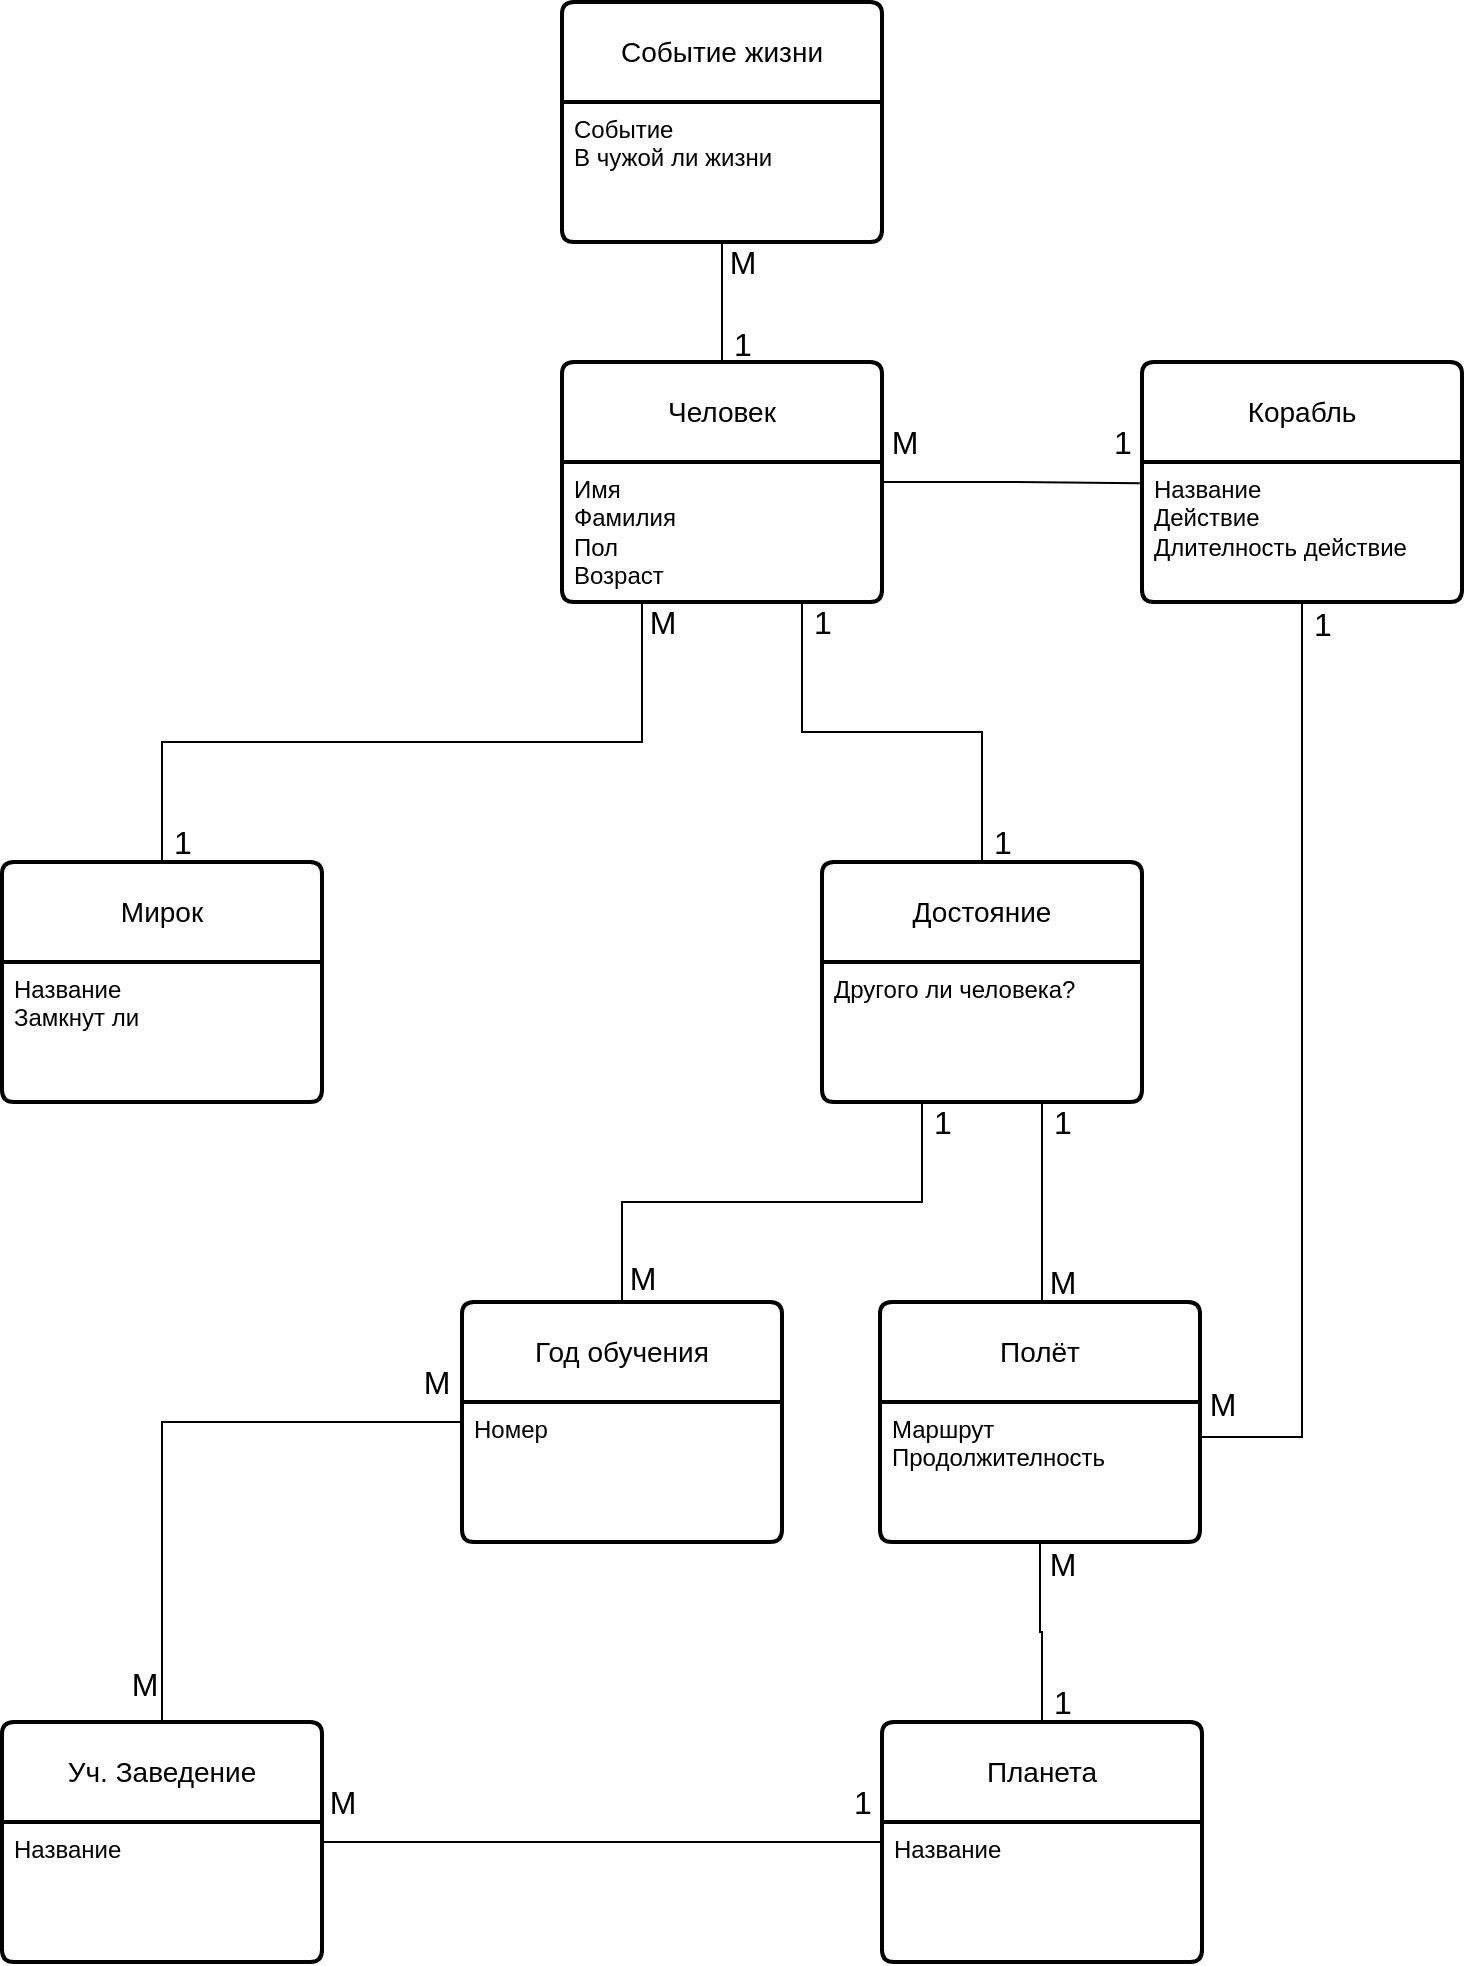 <mxfile version="21.1.2" type="device">
  <diagram name="Страница 1" id="lp4u4pwnML9mge1Ba6F8">
    <mxGraphModel dx="1938" dy="1076" grid="1" gridSize="10" guides="1" tooltips="1" connect="1" arrows="1" fold="1" page="1" pageScale="1" pageWidth="827" pageHeight="1169" math="0" shadow="0">
      <root>
        <mxCell id="0" />
        <mxCell id="1" parent="0" />
        <mxCell id="v6Twj9tWoPP9V-CoZJIU-1" value="Корабль" style="swimlane;childLayout=stackLayout;horizontal=1;startSize=50;horizontalStack=0;rounded=1;fontSize=14;fontStyle=0;strokeWidth=2;resizeParent=0;resizeLast=1;shadow=0;dashed=0;align=center;arcSize=4;whiteSpace=wrap;html=1;" vertex="1" parent="1">
          <mxGeometry x="650" y="260" width="160" height="120" as="geometry" />
        </mxCell>
        <mxCell id="v6Twj9tWoPP9V-CoZJIU-2" value="Название&lt;br&gt;Действие&lt;br&gt;Длителность действие" style="align=left;strokeColor=none;fillColor=none;spacingLeft=4;fontSize=12;verticalAlign=top;resizable=0;rotatable=0;part=1;html=1;" vertex="1" parent="v6Twj9tWoPP9V-CoZJIU-1">
          <mxGeometry y="50" width="160" height="70" as="geometry" />
        </mxCell>
        <mxCell id="v6Twj9tWoPP9V-CoZJIU-23" style="edgeStyle=orthogonalEdgeStyle;rounded=0;orthogonalLoop=1;jettySize=auto;html=1;endArrow=none;endFill=0;" edge="1" parent="1" source="v6Twj9tWoPP9V-CoZJIU-4" target="v6Twj9tWoPP9V-CoZJIU-9">
          <mxGeometry relative="1" as="geometry">
            <Array as="points">
              <mxPoint x="480" y="445" />
              <mxPoint x="570" y="445" />
            </Array>
          </mxGeometry>
        </mxCell>
        <mxCell id="v6Twj9tWoPP9V-CoZJIU-36" value="1" style="edgeLabel;html=1;align=center;verticalAlign=middle;resizable=0;points=[];fontSize=16;" vertex="1" connectable="0" parent="v6Twj9tWoPP9V-CoZJIU-23">
          <mxGeometry x="-0.824" y="-1" relative="1" as="geometry">
            <mxPoint x="11" y="-10" as="offset" />
          </mxGeometry>
        </mxCell>
        <mxCell id="v6Twj9tWoPP9V-CoZJIU-39" value="1" style="edgeLabel;html=1;align=center;verticalAlign=middle;resizable=0;points=[];fontSize=16;" vertex="1" connectable="0" parent="v6Twj9tWoPP9V-CoZJIU-23">
          <mxGeometry x="0.838" relative="1" as="geometry">
            <mxPoint x="10" y="8" as="offset" />
          </mxGeometry>
        </mxCell>
        <mxCell id="v6Twj9tWoPP9V-CoZJIU-24" style="edgeStyle=orthogonalEdgeStyle;rounded=0;orthogonalLoop=1;jettySize=auto;html=1;endArrow=none;endFill=0;" edge="1" parent="1" source="v6Twj9tWoPP9V-CoZJIU-4" target="v6Twj9tWoPP9V-CoZJIU-11">
          <mxGeometry relative="1" as="geometry">
            <Array as="points">
              <mxPoint x="400" y="450" />
              <mxPoint x="160" y="450" />
            </Array>
          </mxGeometry>
        </mxCell>
        <mxCell id="v6Twj9tWoPP9V-CoZJIU-37" value="M" style="edgeLabel;html=1;align=center;verticalAlign=middle;resizable=0;points=[];fontSize=16;" vertex="1" connectable="0" parent="v6Twj9tWoPP9V-CoZJIU-24">
          <mxGeometry x="-0.816" y="-1" relative="1" as="geometry">
            <mxPoint x="11" y="-24" as="offset" />
          </mxGeometry>
        </mxCell>
        <mxCell id="v6Twj9tWoPP9V-CoZJIU-38" value="1" style="edgeLabel;html=1;align=center;verticalAlign=middle;resizable=0;points=[];fontSize=16;" vertex="1" connectable="0" parent="v6Twj9tWoPP9V-CoZJIU-24">
          <mxGeometry x="0.838" relative="1" as="geometry">
            <mxPoint x="10" y="20" as="offset" />
          </mxGeometry>
        </mxCell>
        <mxCell id="v6Twj9tWoPP9V-CoZJIU-31" style="edgeStyle=orthogonalEdgeStyle;rounded=0;orthogonalLoop=1;jettySize=auto;html=1;entryX=0.5;entryY=1;entryDx=0;entryDy=0;endArrow=none;endFill=0;" edge="1" parent="1" source="v6Twj9tWoPP9V-CoZJIU-4" target="v6Twj9tWoPP9V-CoZJIU-20">
          <mxGeometry relative="1" as="geometry" />
        </mxCell>
        <mxCell id="v6Twj9tWoPP9V-CoZJIU-32" value="1" style="edgeLabel;html=1;align=center;verticalAlign=middle;resizable=0;points=[];fontSize=16;" vertex="1" connectable="0" parent="v6Twj9tWoPP9V-CoZJIU-31">
          <mxGeometry x="-0.68" relative="1" as="geometry">
            <mxPoint x="10" as="offset" />
          </mxGeometry>
        </mxCell>
        <mxCell id="v6Twj9tWoPP9V-CoZJIU-35" value="М" style="edgeLabel;html=1;align=center;verticalAlign=middle;resizable=0;points=[];fontSize=16;" vertex="1" connectable="0" parent="v6Twj9tWoPP9V-CoZJIU-31">
          <mxGeometry x="0.676" y="-1" relative="1" as="geometry">
            <mxPoint x="9" as="offset" />
          </mxGeometry>
        </mxCell>
        <mxCell id="v6Twj9tWoPP9V-CoZJIU-58" style="edgeStyle=orthogonalEdgeStyle;rounded=0;orthogonalLoop=1;jettySize=auto;html=1;entryX=-0.007;entryY=0.151;entryDx=0;entryDy=0;entryPerimeter=0;endArrow=none;endFill=0;" edge="1" parent="1" source="v6Twj9tWoPP9V-CoZJIU-4" target="v6Twj9tWoPP9V-CoZJIU-2">
          <mxGeometry relative="1" as="geometry" />
        </mxCell>
        <mxCell id="v6Twj9tWoPP9V-CoZJIU-59" value="1" style="edgeLabel;html=1;align=center;verticalAlign=middle;resizable=0;points=[];fontSize=16;" vertex="1" connectable="0" parent="v6Twj9tWoPP9V-CoZJIU-58">
          <mxGeometry x="0.798" y="1" relative="1" as="geometry">
            <mxPoint x="4" y="-20" as="offset" />
          </mxGeometry>
        </mxCell>
        <mxCell id="v6Twj9tWoPP9V-CoZJIU-60" value="M" style="edgeLabel;html=1;align=center;verticalAlign=middle;resizable=0;points=[];fontSize=16;" vertex="1" connectable="0" parent="v6Twj9tWoPP9V-CoZJIU-58">
          <mxGeometry x="-0.809" y="-1" relative="1" as="geometry">
            <mxPoint x="-2" y="-21" as="offset" />
          </mxGeometry>
        </mxCell>
        <mxCell id="v6Twj9tWoPP9V-CoZJIU-4" value="Человек" style="swimlane;childLayout=stackLayout;horizontal=1;startSize=50;horizontalStack=0;rounded=1;fontSize=14;fontStyle=0;strokeWidth=2;resizeParent=0;resizeLast=1;shadow=0;dashed=0;align=center;arcSize=4;whiteSpace=wrap;html=1;" vertex="1" parent="1">
          <mxGeometry x="360" y="260" width="160" height="120" as="geometry" />
        </mxCell>
        <mxCell id="v6Twj9tWoPP9V-CoZJIU-5" value="Имя&lt;br&gt;Фамилия&lt;br&gt;Пол&lt;br&gt;Возраст" style="align=left;strokeColor=none;fillColor=none;spacingLeft=4;fontSize=12;verticalAlign=top;resizable=0;rotatable=0;part=1;html=1;" vertex="1" parent="v6Twj9tWoPP9V-CoZJIU-4">
          <mxGeometry y="50" width="160" height="70" as="geometry" />
        </mxCell>
        <mxCell id="v6Twj9tWoPP9V-CoZJIU-26" style="edgeStyle=orthogonalEdgeStyle;rounded=0;orthogonalLoop=1;jettySize=auto;html=1;endArrow=none;endFill=0;" edge="1" parent="1" source="v6Twj9tWoPP9V-CoZJIU-9" target="v6Twj9tWoPP9V-CoZJIU-15">
          <mxGeometry relative="1" as="geometry">
            <Array as="points">
              <mxPoint x="600" y="660" />
              <mxPoint x="600" y="660" />
            </Array>
          </mxGeometry>
        </mxCell>
        <mxCell id="v6Twj9tWoPP9V-CoZJIU-40" value="1" style="edgeLabel;html=1;align=center;verticalAlign=middle;resizable=0;points=[];fontSize=16;" vertex="1" connectable="0" parent="v6Twj9tWoPP9V-CoZJIU-26">
          <mxGeometry x="-0.661" y="-1" relative="1" as="geometry">
            <mxPoint x="11" y="-7" as="offset" />
          </mxGeometry>
        </mxCell>
        <mxCell id="v6Twj9tWoPP9V-CoZJIU-42" value="М" style="edgeLabel;html=1;align=center;verticalAlign=middle;resizable=0;points=[];fontSize=16;" vertex="1" connectable="0" parent="v6Twj9tWoPP9V-CoZJIU-26">
          <mxGeometry x="0.72" relative="1" as="geometry">
            <mxPoint x="10" y="4" as="offset" />
          </mxGeometry>
        </mxCell>
        <mxCell id="v6Twj9tWoPP9V-CoZJIU-28" style="edgeStyle=orthogonalEdgeStyle;rounded=0;orthogonalLoop=1;jettySize=auto;html=1;entryX=0.5;entryY=0;entryDx=0;entryDy=0;endArrow=none;endFill=0;" edge="1" parent="1" source="v6Twj9tWoPP9V-CoZJIU-9" target="v6Twj9tWoPP9V-CoZJIU-13">
          <mxGeometry relative="1" as="geometry">
            <Array as="points">
              <mxPoint x="540" y="680" />
              <mxPoint x="390" y="680" />
            </Array>
          </mxGeometry>
        </mxCell>
        <mxCell id="v6Twj9tWoPP9V-CoZJIU-41" value="1" style="edgeLabel;html=1;align=center;verticalAlign=middle;resizable=0;points=[];fontSize=16;" vertex="1" connectable="0" parent="v6Twj9tWoPP9V-CoZJIU-28">
          <mxGeometry x="-0.849" relative="1" as="geometry">
            <mxPoint x="10" y="-9" as="offset" />
          </mxGeometry>
        </mxCell>
        <mxCell id="v6Twj9tWoPP9V-CoZJIU-43" value="М" style="edgeLabel;html=1;align=center;verticalAlign=middle;resizable=0;points=[];fontSize=16;" vertex="1" connectable="0" parent="v6Twj9tWoPP9V-CoZJIU-28">
          <mxGeometry x="0.903" y="-2" relative="1" as="geometry">
            <mxPoint x="12" as="offset" />
          </mxGeometry>
        </mxCell>
        <mxCell id="v6Twj9tWoPP9V-CoZJIU-9" value="Достояние" style="swimlane;childLayout=stackLayout;horizontal=1;startSize=50;horizontalStack=0;rounded=1;fontSize=14;fontStyle=0;strokeWidth=2;resizeParent=0;resizeLast=1;shadow=0;dashed=0;align=center;arcSize=4;whiteSpace=wrap;html=1;" vertex="1" parent="1">
          <mxGeometry x="490" y="510" width="160" height="120" as="geometry" />
        </mxCell>
        <mxCell id="v6Twj9tWoPP9V-CoZJIU-10" value="Другого ли человека?" style="align=left;strokeColor=none;fillColor=none;spacingLeft=4;fontSize=12;verticalAlign=top;resizable=0;rotatable=0;part=1;html=1;" vertex="1" parent="v6Twj9tWoPP9V-CoZJIU-9">
          <mxGeometry y="50" width="160" height="70" as="geometry" />
        </mxCell>
        <mxCell id="v6Twj9tWoPP9V-CoZJIU-11" value="Мирок" style="swimlane;childLayout=stackLayout;horizontal=1;startSize=50;horizontalStack=0;rounded=1;fontSize=14;fontStyle=0;strokeWidth=2;resizeParent=0;resizeLast=1;shadow=0;dashed=0;align=center;arcSize=4;whiteSpace=wrap;html=1;" vertex="1" parent="1">
          <mxGeometry x="80" y="510" width="160" height="120" as="geometry" />
        </mxCell>
        <mxCell id="v6Twj9tWoPP9V-CoZJIU-12" value="Название&lt;br&gt;Замкнут ли" style="align=left;strokeColor=none;fillColor=none;spacingLeft=4;fontSize=12;verticalAlign=top;resizable=0;rotatable=0;part=1;html=1;" vertex="1" parent="v6Twj9tWoPP9V-CoZJIU-11">
          <mxGeometry y="50" width="160" height="70" as="geometry" />
        </mxCell>
        <mxCell id="v6Twj9tWoPP9V-CoZJIU-48" style="edgeStyle=orthogonalEdgeStyle;rounded=0;orthogonalLoop=1;jettySize=auto;html=1;endArrow=none;endFill=0;entryX=0.5;entryY=0;entryDx=0;entryDy=0;" edge="1" parent="1" source="v6Twj9tWoPP9V-CoZJIU-13" target="v6Twj9tWoPP9V-CoZJIU-46">
          <mxGeometry relative="1" as="geometry">
            <mxPoint x="160" y="930" as="targetPoint" />
          </mxGeometry>
        </mxCell>
        <mxCell id="v6Twj9tWoPP9V-CoZJIU-51" value="М" style="edgeLabel;html=1;align=center;verticalAlign=middle;resizable=0;points=[];fontSize=16;" vertex="1" connectable="0" parent="v6Twj9tWoPP9V-CoZJIU-48">
          <mxGeometry x="-0.849" y="-2" relative="1" as="geometry">
            <mxPoint x="9" y="-18" as="offset" />
          </mxGeometry>
        </mxCell>
        <mxCell id="v6Twj9tWoPP9V-CoZJIU-52" value="&lt;font style=&quot;font-size: 16px;&quot;&gt;M&lt;/font&gt;" style="edgeLabel;html=1;align=center;verticalAlign=middle;resizable=0;points=[];" vertex="1" connectable="0" parent="v6Twj9tWoPP9V-CoZJIU-48">
          <mxGeometry x="0.895" relative="1" as="geometry">
            <mxPoint x="-9" y="-4" as="offset" />
          </mxGeometry>
        </mxCell>
        <mxCell id="v6Twj9tWoPP9V-CoZJIU-13" value="Год обучения" style="swimlane;childLayout=stackLayout;horizontal=1;startSize=50;horizontalStack=0;rounded=1;fontSize=14;fontStyle=0;strokeWidth=2;resizeParent=0;resizeLast=1;shadow=0;dashed=0;align=center;arcSize=4;whiteSpace=wrap;html=1;" vertex="1" parent="1">
          <mxGeometry x="310" y="730" width="160" height="120" as="geometry" />
        </mxCell>
        <mxCell id="v6Twj9tWoPP9V-CoZJIU-14" value="Номер&lt;br&gt;" style="align=left;strokeColor=none;fillColor=none;spacingLeft=4;fontSize=12;verticalAlign=top;resizable=0;rotatable=0;part=1;html=1;" vertex="1" parent="v6Twj9tWoPP9V-CoZJIU-13">
          <mxGeometry y="50" width="160" height="70" as="geometry" />
        </mxCell>
        <mxCell id="v6Twj9tWoPP9V-CoZJIU-27" style="edgeStyle=orthogonalEdgeStyle;rounded=0;orthogonalLoop=1;jettySize=auto;html=1;entryX=0.5;entryY=0;entryDx=0;entryDy=0;endArrow=none;endFill=0;" edge="1" parent="1" source="v6Twj9tWoPP9V-CoZJIU-15" target="v6Twj9tWoPP9V-CoZJIU-17">
          <mxGeometry relative="1" as="geometry" />
        </mxCell>
        <mxCell id="v6Twj9tWoPP9V-CoZJIU-44" value="M" style="edgeLabel;html=1;align=center;verticalAlign=middle;resizable=0;points=[];fontSize=16;" vertex="1" connectable="0" parent="v6Twj9tWoPP9V-CoZJIU-27">
          <mxGeometry x="-0.771" y="-2" relative="1" as="geometry">
            <mxPoint x="13" as="offset" />
          </mxGeometry>
        </mxCell>
        <mxCell id="v6Twj9tWoPP9V-CoZJIU-45" value="1" style="edgeLabel;html=1;align=center;verticalAlign=middle;resizable=0;points=[];fontSize=16;" vertex="1" connectable="0" parent="v6Twj9tWoPP9V-CoZJIU-27">
          <mxGeometry x="0.678" y="-1" relative="1" as="geometry">
            <mxPoint x="11" y="4" as="offset" />
          </mxGeometry>
        </mxCell>
        <mxCell id="v6Twj9tWoPP9V-CoZJIU-15" value="Полёт" style="swimlane;childLayout=stackLayout;horizontal=1;startSize=50;horizontalStack=0;rounded=1;fontSize=14;fontStyle=0;strokeWidth=2;resizeParent=0;resizeLast=1;shadow=0;dashed=0;align=center;arcSize=4;whiteSpace=wrap;html=1;" vertex="1" parent="1">
          <mxGeometry x="519" y="730" width="160" height="120" as="geometry" />
        </mxCell>
        <mxCell id="v6Twj9tWoPP9V-CoZJIU-16" value="Маршрут&lt;br&gt;Продолжителность" style="align=left;strokeColor=none;fillColor=none;spacingLeft=4;fontSize=12;verticalAlign=top;resizable=0;rotatable=0;part=1;html=1;" vertex="1" parent="v6Twj9tWoPP9V-CoZJIU-15">
          <mxGeometry y="50" width="160" height="70" as="geometry" />
        </mxCell>
        <mxCell id="v6Twj9tWoPP9V-CoZJIU-17" value="Планета" style="swimlane;childLayout=stackLayout;horizontal=1;startSize=50;horizontalStack=0;rounded=1;fontSize=14;fontStyle=0;strokeWidth=2;resizeParent=0;resizeLast=1;shadow=0;dashed=0;align=center;arcSize=4;whiteSpace=wrap;html=1;" vertex="1" parent="1">
          <mxGeometry x="520" y="940" width="160" height="120" as="geometry" />
        </mxCell>
        <mxCell id="v6Twj9tWoPP9V-CoZJIU-18" value="Название" style="align=left;strokeColor=none;fillColor=none;spacingLeft=4;fontSize=12;verticalAlign=top;resizable=0;rotatable=0;part=1;html=1;" vertex="1" parent="v6Twj9tWoPP9V-CoZJIU-17">
          <mxGeometry y="50" width="160" height="70" as="geometry" />
        </mxCell>
        <mxCell id="v6Twj9tWoPP9V-CoZJIU-19" value="Событие жизни" style="swimlane;childLayout=stackLayout;horizontal=1;startSize=50;horizontalStack=0;rounded=1;fontSize=14;fontStyle=0;strokeWidth=2;resizeParent=0;resizeLast=1;shadow=0;dashed=0;align=center;arcSize=4;whiteSpace=wrap;html=1;" vertex="1" parent="1">
          <mxGeometry x="360" y="80" width="160" height="120" as="geometry" />
        </mxCell>
        <mxCell id="v6Twj9tWoPP9V-CoZJIU-20" value="Событие&lt;br&gt;В чужой ли жизни" style="align=left;strokeColor=none;fillColor=none;spacingLeft=4;fontSize=12;verticalAlign=top;resizable=0;rotatable=0;part=1;html=1;" vertex="1" parent="v6Twj9tWoPP9V-CoZJIU-19">
          <mxGeometry y="50" width="160" height="70" as="geometry" />
        </mxCell>
        <mxCell id="v6Twj9tWoPP9V-CoZJIU-50" style="edgeStyle=orthogonalEdgeStyle;rounded=0;orthogonalLoop=1;jettySize=auto;html=1;entryX=0;entryY=0.143;entryDx=0;entryDy=0;entryPerimeter=0;endArrow=none;endFill=0;" edge="1" parent="1" source="v6Twj9tWoPP9V-CoZJIU-46" target="v6Twj9tWoPP9V-CoZJIU-18">
          <mxGeometry relative="1" as="geometry" />
        </mxCell>
        <mxCell id="v6Twj9tWoPP9V-CoZJIU-53" value="М" style="edgeLabel;html=1;align=center;verticalAlign=middle;resizable=0;points=[];fontSize=16;" vertex="1" connectable="0" parent="v6Twj9tWoPP9V-CoZJIU-50">
          <mxGeometry x="-0.879" y="-2" relative="1" as="geometry">
            <mxPoint x="-7" y="-22" as="offset" />
          </mxGeometry>
        </mxCell>
        <mxCell id="v6Twj9tWoPP9V-CoZJIU-54" value="&lt;font style=&quot;font-size: 16px;&quot;&gt;1&lt;/font&gt;" style="edgeLabel;html=1;align=center;verticalAlign=middle;resizable=0;points=[];" vertex="1" connectable="0" parent="v6Twj9tWoPP9V-CoZJIU-50">
          <mxGeometry x="0.893" y="1" relative="1" as="geometry">
            <mxPoint x="5" y="-19" as="offset" />
          </mxGeometry>
        </mxCell>
        <mxCell id="v6Twj9tWoPP9V-CoZJIU-46" value="Уч. Заведение" style="swimlane;childLayout=stackLayout;horizontal=1;startSize=50;horizontalStack=0;rounded=1;fontSize=14;fontStyle=0;strokeWidth=2;resizeParent=0;resizeLast=1;shadow=0;dashed=0;align=center;arcSize=4;whiteSpace=wrap;html=1;" vertex="1" parent="1">
          <mxGeometry x="80" y="940" width="160" height="120" as="geometry" />
        </mxCell>
        <mxCell id="v6Twj9tWoPP9V-CoZJIU-47" value="Название" style="align=left;strokeColor=none;fillColor=none;spacingLeft=4;fontSize=12;verticalAlign=top;resizable=0;rotatable=0;part=1;html=1;" vertex="1" parent="v6Twj9tWoPP9V-CoZJIU-46">
          <mxGeometry y="50" width="160" height="70" as="geometry" />
        </mxCell>
        <mxCell id="v6Twj9tWoPP9V-CoZJIU-61" style="edgeStyle=orthogonalEdgeStyle;rounded=0;orthogonalLoop=1;jettySize=auto;html=1;entryX=1;entryY=0.25;entryDx=0;entryDy=0;endArrow=none;endFill=0;" edge="1" parent="1" source="v6Twj9tWoPP9V-CoZJIU-2" target="v6Twj9tWoPP9V-CoZJIU-16">
          <mxGeometry relative="1" as="geometry" />
        </mxCell>
        <mxCell id="v6Twj9tWoPP9V-CoZJIU-62" value="1" style="edgeLabel;html=1;align=center;verticalAlign=middle;resizable=0;points=[];fontSize=16;" vertex="1" connectable="0" parent="v6Twj9tWoPP9V-CoZJIU-61">
          <mxGeometry x="-0.938" relative="1" as="geometry">
            <mxPoint x="10" y="-4" as="offset" />
          </mxGeometry>
        </mxCell>
        <mxCell id="v6Twj9tWoPP9V-CoZJIU-63" value="M" style="edgeLabel;html=1;align=center;verticalAlign=middle;resizable=0;points=[];fontSize=16;" vertex="1" connectable="0" parent="v6Twj9tWoPP9V-CoZJIU-61">
          <mxGeometry x="0.952" relative="1" as="geometry">
            <mxPoint y="-17" as="offset" />
          </mxGeometry>
        </mxCell>
      </root>
    </mxGraphModel>
  </diagram>
</mxfile>
